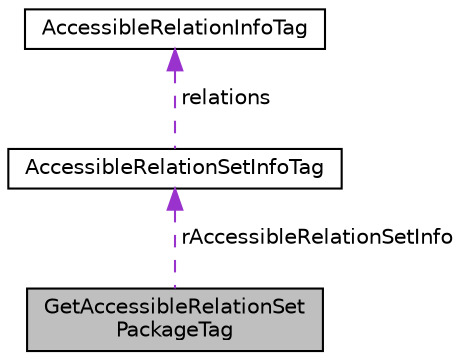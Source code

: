 digraph "GetAccessibleRelationSetPackageTag"
{
 // LATEX_PDF_SIZE
  edge [fontname="Helvetica",fontsize="10",labelfontname="Helvetica",labelfontsize="10"];
  node [fontname="Helvetica",fontsize="10",shape=record];
  Node1 [label="GetAccessibleRelationSet\lPackageTag",height=0.2,width=0.4,color="black", fillcolor="grey75", style="filled", fontcolor="black",tooltip=" "];
  Node2 -> Node1 [dir="back",color="darkorchid3",fontsize="10",style="dashed",label=" rAccessibleRelationSetInfo" ,fontname="Helvetica"];
  Node2 [label="AccessibleRelationSetInfoTag",height=0.2,width=0.4,color="black", fillcolor="white", style="filled",URL="$struct_accessible_relation_set_info_tag.html",tooltip=" "];
  Node3 -> Node2 [dir="back",color="darkorchid3",fontsize="10",style="dashed",label=" relations" ,fontname="Helvetica"];
  Node3 [label="AccessibleRelationInfoTag",height=0.2,width=0.4,color="black", fillcolor="white", style="filled",URL="$struct_accessible_relation_info_tag.html",tooltip=" "];
}
